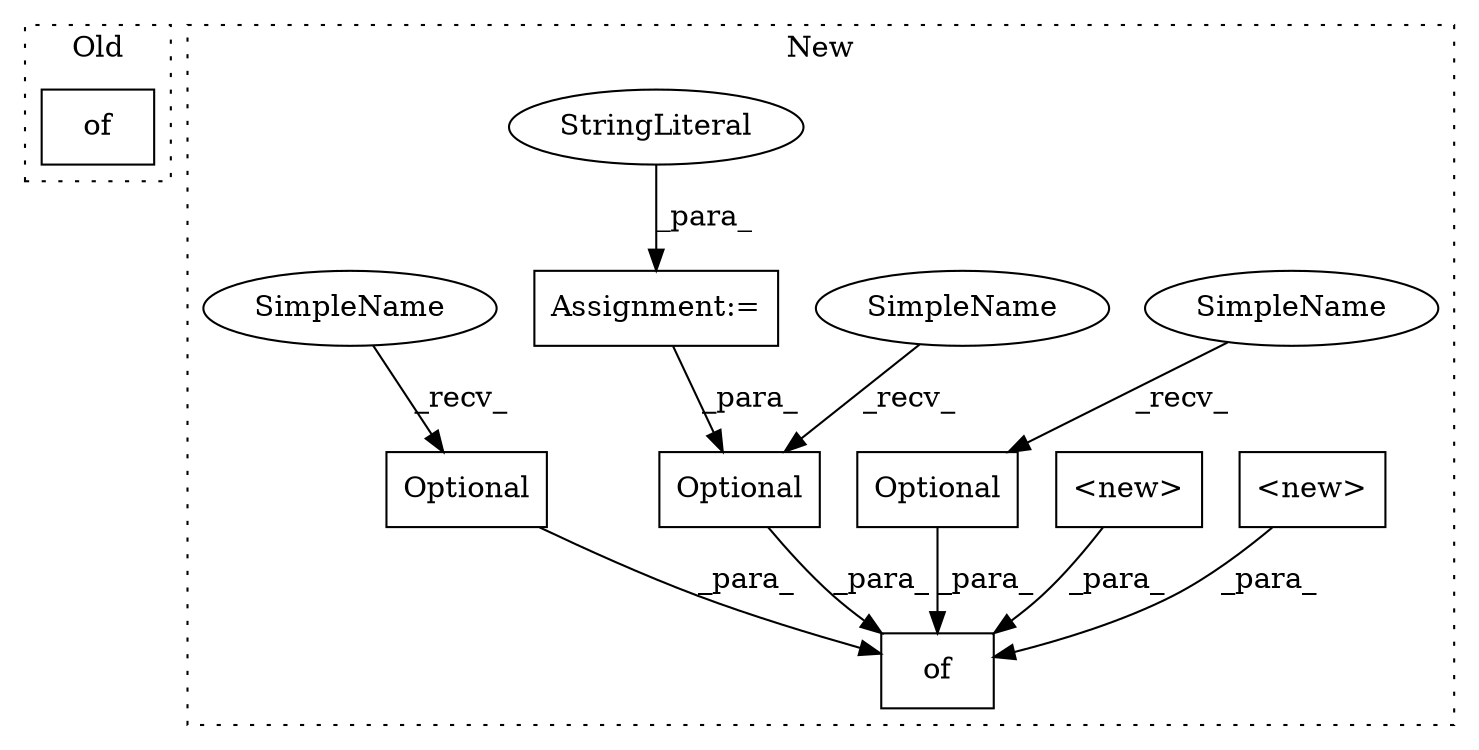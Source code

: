 digraph G {
subgraph cluster0 {
1 [label="of" a="32" s="1778,1851" l="3,1" shape="box"];
label = "Old";
style="dotted";
}
subgraph cluster1 {
2 [label="Optional" a="32" s="1924,1942" l="9,1" shape="box"];
3 [label="of" a="32" s="1750,2083" l="3,1" shape="box"];
4 [label="Optional" a="32" s="1801,1823" l="9,1" shape="box"];
5 [label="<new>" a="14" s="1944" l="52" shape="box"];
6 [label="Assignment:=" a="7" s="858" l="1" shape="box"];
7 [label="StringLiteral" a="45" s="859" l="5" shape="ellipse"];
8 [label="<new>" a="14" s="2033" l="50" shape="box"];
9 [label="Optional" a="32" s="1764,1781" l="9,1" shape="box"];
10 [label="SimpleName" a="42" s="1913" l="10" shape="ellipse"];
11 [label="SimpleName" a="42" s="1753" l="10" shape="ellipse"];
12 [label="SimpleName" a="42" s="1790" l="10" shape="ellipse"];
label = "New";
style="dotted";
}
2 -> 3 [label="_para_"];
4 -> 3 [label="_para_"];
5 -> 3 [label="_para_"];
6 -> 4 [label="_para_"];
7 -> 6 [label="_para_"];
8 -> 3 [label="_para_"];
9 -> 3 [label="_para_"];
10 -> 2 [label="_recv_"];
11 -> 9 [label="_recv_"];
12 -> 4 [label="_recv_"];
}
